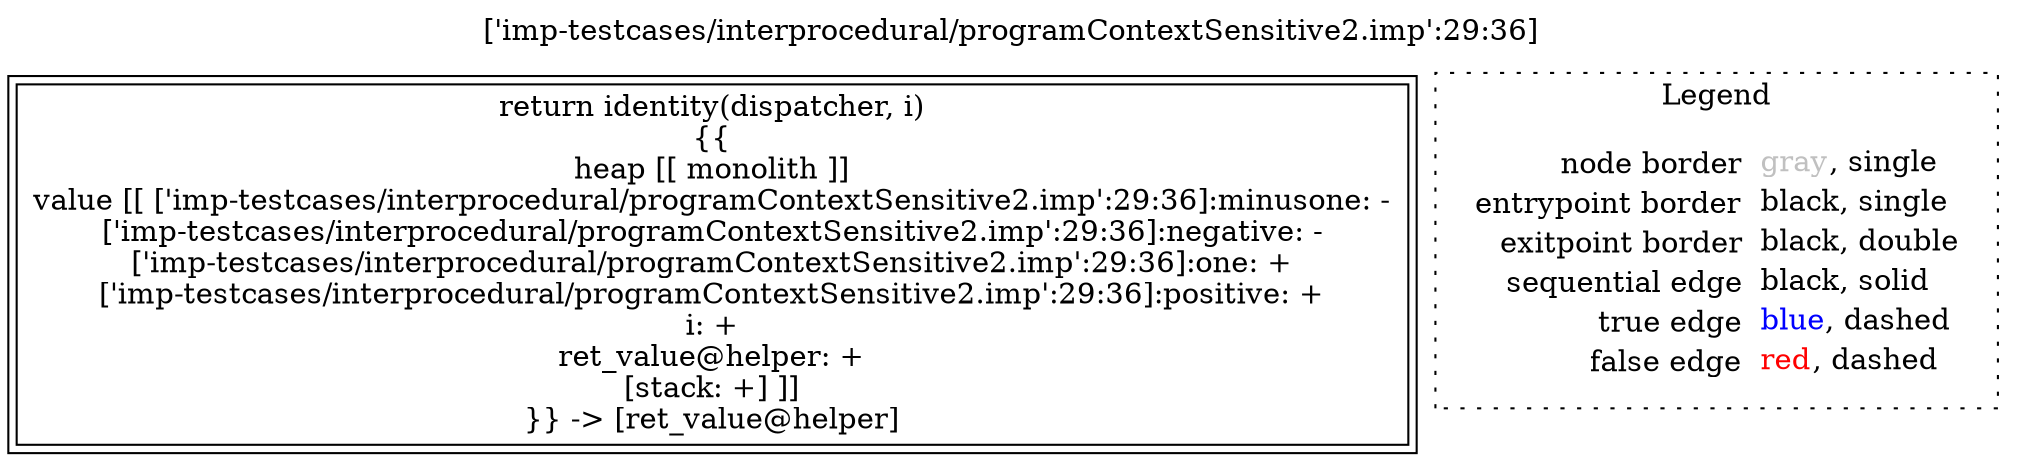 digraph {
	labelloc="t";
	label="['imp-testcases/interprocedural/programContextSensitive2.imp':29:36]";
	"node0" [shape="rect",color="black",peripheries="2",label=<return identity(dispatcher, i)<BR/>{{<BR/>heap [[ monolith ]]<BR/>value [[ ['imp-testcases/interprocedural/programContextSensitive2.imp':29:36]:minusone: -<BR/>['imp-testcases/interprocedural/programContextSensitive2.imp':29:36]:negative: -<BR/>['imp-testcases/interprocedural/programContextSensitive2.imp':29:36]:one: +<BR/>['imp-testcases/interprocedural/programContextSensitive2.imp':29:36]:positive: +<BR/>i: +<BR/>ret_value@helper: +<BR/>[stack: +] ]]<BR/>}} -&gt; [ret_value@helper]>];
subgraph cluster_legend {
	label="Legend";
	style=dotted;
	node [shape=plaintext];
	"legend" [label=<<table border="0" cellpadding="2" cellspacing="0" cellborder="0"><tr><td align="right">node border&nbsp;</td><td align="left"><font color="gray">gray</font>, single</td></tr><tr><td align="right">entrypoint border&nbsp;</td><td align="left"><font color="black">black</font>, single</td></tr><tr><td align="right">exitpoint border&nbsp;</td><td align="left"><font color="black">black</font>, double</td></tr><tr><td align="right">sequential edge&nbsp;</td><td align="left"><font color="black">black</font>, solid</td></tr><tr><td align="right">true edge&nbsp;</td><td align="left"><font color="blue">blue</font>, dashed</td></tr><tr><td align="right">false edge&nbsp;</td><td align="left"><font color="red">red</font>, dashed</td></tr></table>>];
}

}
